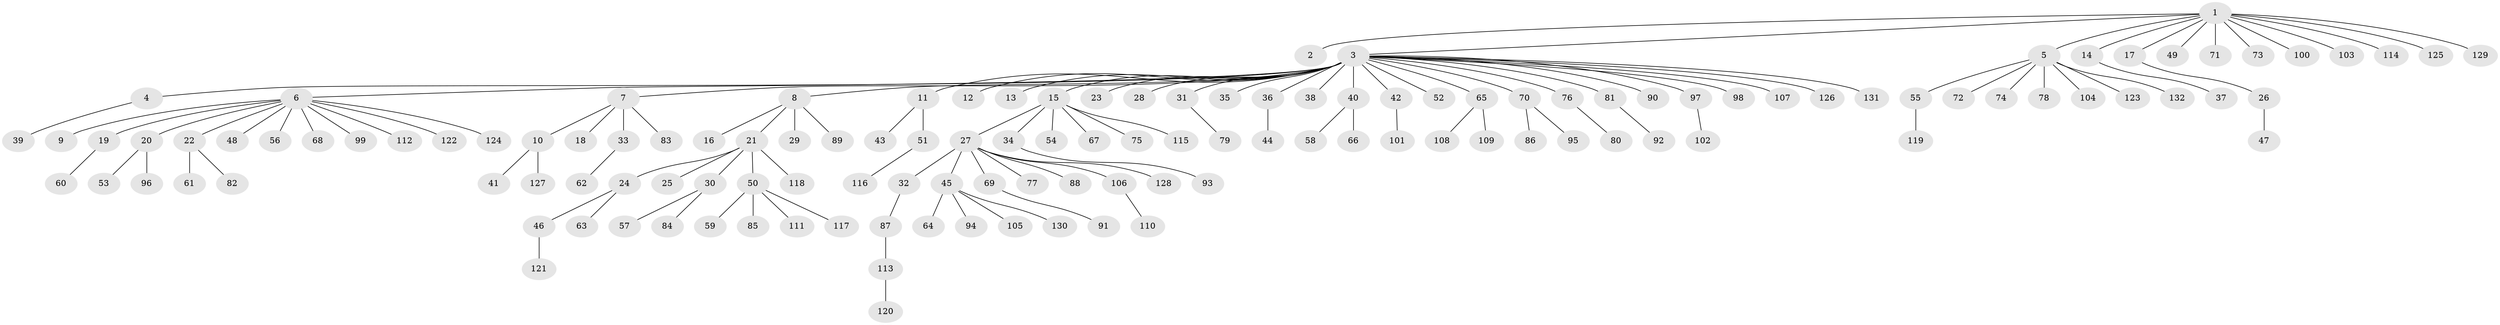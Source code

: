 // coarse degree distribution, {3: 0.1, 2: 0.125, 16: 0.025, 1: 0.675, 4: 0.05, 5: 0.025}
// Generated by graph-tools (version 1.1) at 2025/50/03/04/25 22:50:40]
// undirected, 132 vertices, 131 edges
graph export_dot {
  node [color=gray90,style=filled];
  1;
  2;
  3;
  4;
  5;
  6;
  7;
  8;
  9;
  10;
  11;
  12;
  13;
  14;
  15;
  16;
  17;
  18;
  19;
  20;
  21;
  22;
  23;
  24;
  25;
  26;
  27;
  28;
  29;
  30;
  31;
  32;
  33;
  34;
  35;
  36;
  37;
  38;
  39;
  40;
  41;
  42;
  43;
  44;
  45;
  46;
  47;
  48;
  49;
  50;
  51;
  52;
  53;
  54;
  55;
  56;
  57;
  58;
  59;
  60;
  61;
  62;
  63;
  64;
  65;
  66;
  67;
  68;
  69;
  70;
  71;
  72;
  73;
  74;
  75;
  76;
  77;
  78;
  79;
  80;
  81;
  82;
  83;
  84;
  85;
  86;
  87;
  88;
  89;
  90;
  91;
  92;
  93;
  94;
  95;
  96;
  97;
  98;
  99;
  100;
  101;
  102;
  103;
  104;
  105;
  106;
  107;
  108;
  109;
  110;
  111;
  112;
  113;
  114;
  115;
  116;
  117;
  118;
  119;
  120;
  121;
  122;
  123;
  124;
  125;
  126;
  127;
  128;
  129;
  130;
  131;
  132;
  1 -- 2;
  1 -- 3;
  1 -- 5;
  1 -- 14;
  1 -- 17;
  1 -- 49;
  1 -- 71;
  1 -- 73;
  1 -- 100;
  1 -- 103;
  1 -- 114;
  1 -- 125;
  1 -- 129;
  3 -- 4;
  3 -- 6;
  3 -- 7;
  3 -- 8;
  3 -- 11;
  3 -- 12;
  3 -- 13;
  3 -- 15;
  3 -- 23;
  3 -- 28;
  3 -- 31;
  3 -- 35;
  3 -- 36;
  3 -- 38;
  3 -- 40;
  3 -- 42;
  3 -- 52;
  3 -- 65;
  3 -- 70;
  3 -- 76;
  3 -- 81;
  3 -- 90;
  3 -- 97;
  3 -- 98;
  3 -- 107;
  3 -- 126;
  3 -- 131;
  4 -- 39;
  5 -- 55;
  5 -- 72;
  5 -- 74;
  5 -- 78;
  5 -- 104;
  5 -- 123;
  5 -- 132;
  6 -- 9;
  6 -- 19;
  6 -- 20;
  6 -- 22;
  6 -- 48;
  6 -- 56;
  6 -- 68;
  6 -- 99;
  6 -- 112;
  6 -- 122;
  6 -- 124;
  7 -- 10;
  7 -- 18;
  7 -- 33;
  7 -- 83;
  8 -- 16;
  8 -- 21;
  8 -- 29;
  8 -- 89;
  10 -- 41;
  10 -- 127;
  11 -- 43;
  11 -- 51;
  14 -- 37;
  15 -- 27;
  15 -- 34;
  15 -- 54;
  15 -- 67;
  15 -- 75;
  15 -- 115;
  17 -- 26;
  19 -- 60;
  20 -- 53;
  20 -- 96;
  21 -- 24;
  21 -- 25;
  21 -- 30;
  21 -- 50;
  21 -- 118;
  22 -- 61;
  22 -- 82;
  24 -- 46;
  24 -- 63;
  26 -- 47;
  27 -- 32;
  27 -- 45;
  27 -- 69;
  27 -- 77;
  27 -- 88;
  27 -- 106;
  27 -- 128;
  30 -- 57;
  30 -- 84;
  31 -- 79;
  32 -- 87;
  33 -- 62;
  34 -- 93;
  36 -- 44;
  40 -- 58;
  40 -- 66;
  42 -- 101;
  45 -- 64;
  45 -- 94;
  45 -- 105;
  45 -- 130;
  46 -- 121;
  50 -- 59;
  50 -- 85;
  50 -- 111;
  50 -- 117;
  51 -- 116;
  55 -- 119;
  65 -- 108;
  65 -- 109;
  69 -- 91;
  70 -- 86;
  70 -- 95;
  76 -- 80;
  81 -- 92;
  87 -- 113;
  97 -- 102;
  106 -- 110;
  113 -- 120;
}
